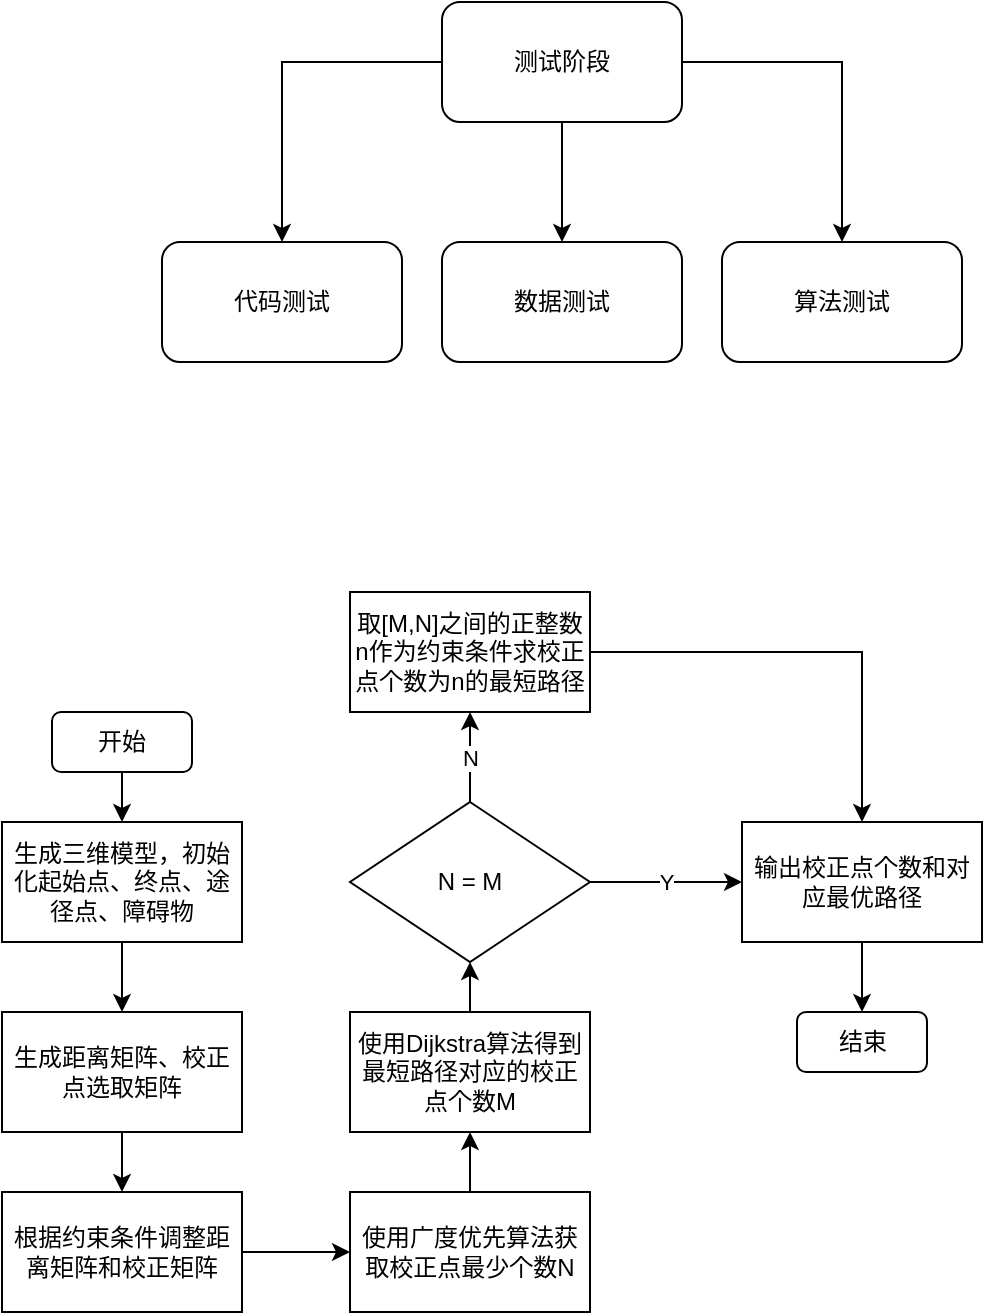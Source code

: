 <mxfile version="21.3.8" type="github">
  <diagram name="第 1 页" id="8NQXNdW_FHaR7fizXEua">
    <mxGraphModel dx="954" dy="647" grid="1" gridSize="10" guides="1" tooltips="1" connect="1" arrows="1" fold="1" page="1" pageScale="1" pageWidth="827" pageHeight="1169" math="0" shadow="0">
      <root>
        <mxCell id="0" />
        <mxCell id="1" parent="0" />
        <mxCell id="vLR9nLTS-AT_0c7wSXfX-6" value="" style="edgeStyle=orthogonalEdgeStyle;rounded=0;orthogonalLoop=1;jettySize=auto;html=1;" edge="1" parent="1" source="vLR9nLTS-AT_0c7wSXfX-1" target="vLR9nLTS-AT_0c7wSXfX-2">
          <mxGeometry relative="1" as="geometry" />
        </mxCell>
        <mxCell id="vLR9nLTS-AT_0c7wSXfX-7" style="edgeStyle=orthogonalEdgeStyle;rounded=0;orthogonalLoop=1;jettySize=auto;html=1;entryX=0.5;entryY=0;entryDx=0;entryDy=0;" edge="1" parent="1" source="vLR9nLTS-AT_0c7wSXfX-1" target="vLR9nLTS-AT_0c7wSXfX-3">
          <mxGeometry relative="1" as="geometry">
            <mxPoint x="540" y="310" as="targetPoint" />
          </mxGeometry>
        </mxCell>
        <mxCell id="vLR9nLTS-AT_0c7wSXfX-8" style="edgeStyle=orthogonalEdgeStyle;rounded=0;orthogonalLoop=1;jettySize=auto;html=1;entryX=0.5;entryY=0;entryDx=0;entryDy=0;" edge="1" parent="1" source="vLR9nLTS-AT_0c7wSXfX-1" target="vLR9nLTS-AT_0c7wSXfX-4">
          <mxGeometry relative="1" as="geometry" />
        </mxCell>
        <mxCell id="vLR9nLTS-AT_0c7wSXfX-1" value="测试阶段" style="rounded=1;whiteSpace=wrap;html=1;" vertex="1" parent="1">
          <mxGeometry x="340" y="200" width="120" height="60" as="geometry" />
        </mxCell>
        <mxCell id="vLR9nLTS-AT_0c7wSXfX-2" value="数据测试" style="rounded=1;whiteSpace=wrap;html=1;" vertex="1" parent="1">
          <mxGeometry x="340" y="320" width="120" height="60" as="geometry" />
        </mxCell>
        <mxCell id="vLR9nLTS-AT_0c7wSXfX-3" value="算法测试" style="rounded=1;whiteSpace=wrap;html=1;" vertex="1" parent="1">
          <mxGeometry x="480" y="320" width="120" height="60" as="geometry" />
        </mxCell>
        <mxCell id="vLR9nLTS-AT_0c7wSXfX-4" value="代码测试" style="rounded=1;whiteSpace=wrap;html=1;" vertex="1" parent="1">
          <mxGeometry x="200" y="320" width="120" height="60" as="geometry" />
        </mxCell>
        <mxCell id="vLR9nLTS-AT_0c7wSXfX-32" style="edgeStyle=orthogonalEdgeStyle;rounded=0;orthogonalLoop=1;jettySize=auto;html=1;entryX=0.5;entryY=0;entryDx=0;entryDy=0;" edge="1" parent="1" source="vLR9nLTS-AT_0c7wSXfX-9" target="vLR9nLTS-AT_0c7wSXfX-10">
          <mxGeometry relative="1" as="geometry" />
        </mxCell>
        <mxCell id="vLR9nLTS-AT_0c7wSXfX-9" value="开始" style="rounded=1;whiteSpace=wrap;html=1;" vertex="1" parent="1">
          <mxGeometry x="145" y="555" width="70" height="30" as="geometry" />
        </mxCell>
        <mxCell id="vLR9nLTS-AT_0c7wSXfX-14" style="edgeStyle=orthogonalEdgeStyle;rounded=0;orthogonalLoop=1;jettySize=auto;html=1;entryX=0.5;entryY=0;entryDx=0;entryDy=0;" edge="1" parent="1" source="vLR9nLTS-AT_0c7wSXfX-10" target="vLR9nLTS-AT_0c7wSXfX-13">
          <mxGeometry relative="1" as="geometry" />
        </mxCell>
        <mxCell id="vLR9nLTS-AT_0c7wSXfX-10" value="生成三维模型，初始化起始点、终点、途径点、障碍物" style="rounded=0;whiteSpace=wrap;html=1;" vertex="1" parent="1">
          <mxGeometry x="120" y="610" width="120" height="60" as="geometry" />
        </mxCell>
        <mxCell id="vLR9nLTS-AT_0c7wSXfX-17" style="edgeStyle=orthogonalEdgeStyle;rounded=0;orthogonalLoop=1;jettySize=auto;html=1;entryX=0.5;entryY=0;entryDx=0;entryDy=0;" edge="1" parent="1" source="vLR9nLTS-AT_0c7wSXfX-13" target="vLR9nLTS-AT_0c7wSXfX-15">
          <mxGeometry relative="1" as="geometry" />
        </mxCell>
        <mxCell id="vLR9nLTS-AT_0c7wSXfX-13" value="生成距离矩阵、校正点选取矩阵" style="rounded=0;whiteSpace=wrap;html=1;" vertex="1" parent="1">
          <mxGeometry x="120" y="705" width="120" height="60" as="geometry" />
        </mxCell>
        <mxCell id="vLR9nLTS-AT_0c7wSXfX-19" style="edgeStyle=orthogonalEdgeStyle;rounded=0;orthogonalLoop=1;jettySize=auto;html=1;entryX=0;entryY=0.5;entryDx=0;entryDy=0;" edge="1" parent="1" source="vLR9nLTS-AT_0c7wSXfX-15" target="vLR9nLTS-AT_0c7wSXfX-18">
          <mxGeometry relative="1" as="geometry" />
        </mxCell>
        <mxCell id="vLR9nLTS-AT_0c7wSXfX-15" value="根据约束条件调整距离矩阵和校正矩阵" style="rounded=0;whiteSpace=wrap;html=1;" vertex="1" parent="1">
          <mxGeometry x="120" y="795" width="120" height="60" as="geometry" />
        </mxCell>
        <mxCell id="vLR9nLTS-AT_0c7wSXfX-21" style="edgeStyle=orthogonalEdgeStyle;rounded=0;orthogonalLoop=1;jettySize=auto;html=1;entryX=0.5;entryY=1;entryDx=0;entryDy=0;" edge="1" parent="1" source="vLR9nLTS-AT_0c7wSXfX-18" target="vLR9nLTS-AT_0c7wSXfX-20">
          <mxGeometry relative="1" as="geometry" />
        </mxCell>
        <mxCell id="vLR9nLTS-AT_0c7wSXfX-18" value="使用广度优先算法获取校正点最少个数N" style="rounded=0;whiteSpace=wrap;html=1;" vertex="1" parent="1">
          <mxGeometry x="294" y="795" width="120" height="60" as="geometry" />
        </mxCell>
        <mxCell id="vLR9nLTS-AT_0c7wSXfX-24" style="edgeStyle=orthogonalEdgeStyle;rounded=0;orthogonalLoop=1;jettySize=auto;html=1;entryX=0.5;entryY=1;entryDx=0;entryDy=0;" edge="1" parent="1" source="vLR9nLTS-AT_0c7wSXfX-20" target="vLR9nLTS-AT_0c7wSXfX-23">
          <mxGeometry relative="1" as="geometry" />
        </mxCell>
        <mxCell id="vLR9nLTS-AT_0c7wSXfX-20" value="使用Dijkstra算法得到最短路径对应的校正点个数M" style="rounded=0;whiteSpace=wrap;html=1;" vertex="1" parent="1">
          <mxGeometry x="294" y="705" width="120" height="60" as="geometry" />
        </mxCell>
        <mxCell id="vLR9nLTS-AT_0c7wSXfX-26" value="Y" style="edgeStyle=orthogonalEdgeStyle;rounded=0;orthogonalLoop=1;jettySize=auto;html=1;entryX=0;entryY=0.5;entryDx=0;entryDy=0;" edge="1" parent="1" source="vLR9nLTS-AT_0c7wSXfX-23" target="vLR9nLTS-AT_0c7wSXfX-25">
          <mxGeometry relative="1" as="geometry" />
        </mxCell>
        <mxCell id="vLR9nLTS-AT_0c7wSXfX-28" value="N" style="edgeStyle=orthogonalEdgeStyle;rounded=0;orthogonalLoop=1;jettySize=auto;html=1;entryX=0.5;entryY=1;entryDx=0;entryDy=0;" edge="1" parent="1" source="vLR9nLTS-AT_0c7wSXfX-23" target="vLR9nLTS-AT_0c7wSXfX-27">
          <mxGeometry relative="1" as="geometry">
            <Array as="points">
              <mxPoint x="354" y="590" />
              <mxPoint x="354" y="590" />
            </Array>
          </mxGeometry>
        </mxCell>
        <mxCell id="vLR9nLTS-AT_0c7wSXfX-23" value="N = M" style="rhombus;whiteSpace=wrap;html=1;" vertex="1" parent="1">
          <mxGeometry x="294" y="600" width="120" height="80" as="geometry" />
        </mxCell>
        <mxCell id="vLR9nLTS-AT_0c7wSXfX-30" style="edgeStyle=orthogonalEdgeStyle;rounded=0;orthogonalLoop=1;jettySize=auto;html=1;entryX=0.5;entryY=0;entryDx=0;entryDy=0;" edge="1" parent="1" source="vLR9nLTS-AT_0c7wSXfX-25" target="vLR9nLTS-AT_0c7wSXfX-29">
          <mxGeometry relative="1" as="geometry" />
        </mxCell>
        <mxCell id="vLR9nLTS-AT_0c7wSXfX-25" value="输出校正点个数和对应最优路径" style="rounded=0;whiteSpace=wrap;html=1;" vertex="1" parent="1">
          <mxGeometry x="490" y="610" width="120" height="60" as="geometry" />
        </mxCell>
        <mxCell id="vLR9nLTS-AT_0c7wSXfX-33" style="edgeStyle=orthogonalEdgeStyle;rounded=0;orthogonalLoop=1;jettySize=auto;html=1;entryX=0.5;entryY=0;entryDx=0;entryDy=0;" edge="1" parent="1" source="vLR9nLTS-AT_0c7wSXfX-27" target="vLR9nLTS-AT_0c7wSXfX-25">
          <mxGeometry relative="1" as="geometry" />
        </mxCell>
        <mxCell id="vLR9nLTS-AT_0c7wSXfX-27" value="取[M,N]之间的正整数n作为约束条件求校正点个数为n的最短路径" style="rounded=0;whiteSpace=wrap;html=1;" vertex="1" parent="1">
          <mxGeometry x="294" y="495" width="120" height="60" as="geometry" />
        </mxCell>
        <mxCell id="vLR9nLTS-AT_0c7wSXfX-29" value="结束" style="rounded=1;whiteSpace=wrap;html=1;" vertex="1" parent="1">
          <mxGeometry x="517.5" y="705" width="65" height="30" as="geometry" />
        </mxCell>
      </root>
    </mxGraphModel>
  </diagram>
</mxfile>
